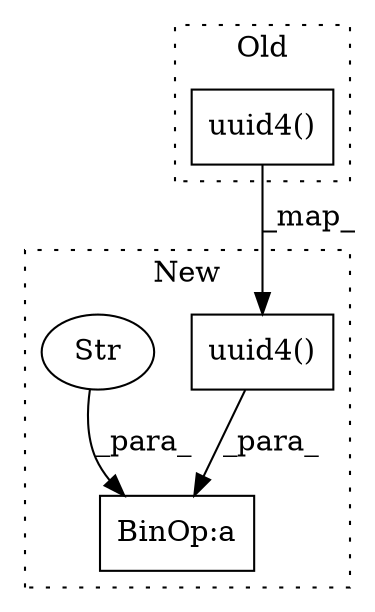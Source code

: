 digraph G {
subgraph cluster0 {
1 [label="uuid4()" a="75" s="1062" l="12" shape="box"];
label = "Old";
style="dotted";
}
subgraph cluster1 {
2 [label="uuid4()" a="75" s="1036" l="12" shape="box"];
3 [label="BinOp:a" a="82" s="1032" l="3" shape="box"];
4 [label="Str" a="66" s="1023" l="9" shape="ellipse"];
label = "New";
style="dotted";
}
1 -> 2 [label="_map_"];
2 -> 3 [label="_para_"];
4 -> 3 [label="_para_"];
}